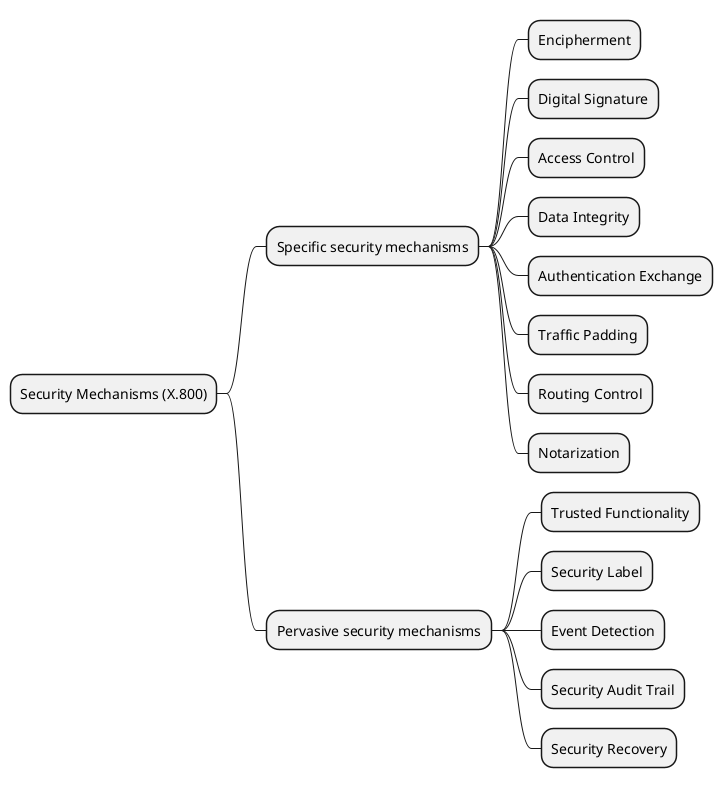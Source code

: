 @startmindmap

* Security Mechanisms (X.800)
** Specific security mechanisms
*** Encipherment
*** Digital Signature
*** Access Control
*** Data Integrity
*** Authentication Exchange
*** Traffic Padding
*** Routing Control
*** Notarization

** Pervasive security mechanisms
*** Trusted Functionality
*** Security Label
*** Event Detection
*** Security Audit Trail
*** Security Recovery

@endmindmap